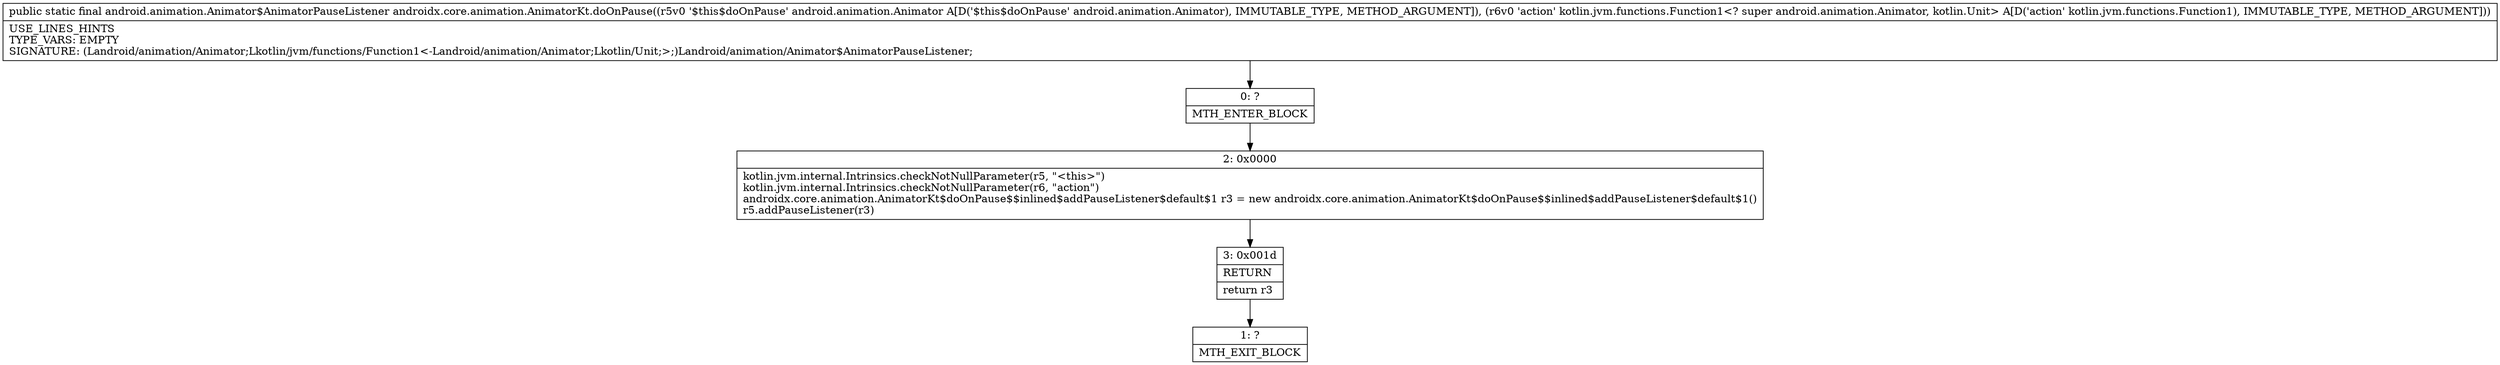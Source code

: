 digraph "CFG forandroidx.core.animation.AnimatorKt.doOnPause(Landroid\/animation\/Animator;Lkotlin\/jvm\/functions\/Function1;)Landroid\/animation\/Animator$AnimatorPauseListener;" {
Node_0 [shape=record,label="{0\:\ ?|MTH_ENTER_BLOCK\l}"];
Node_2 [shape=record,label="{2\:\ 0x0000|kotlin.jvm.internal.Intrinsics.checkNotNullParameter(r5, \"\<this\>\")\lkotlin.jvm.internal.Intrinsics.checkNotNullParameter(r6, \"action\")\landroidx.core.animation.AnimatorKt$doOnPause$$inlined$addPauseListener$default$1 r3 = new androidx.core.animation.AnimatorKt$doOnPause$$inlined$addPauseListener$default$1()\lr5.addPauseListener(r3)\l}"];
Node_3 [shape=record,label="{3\:\ 0x001d|RETURN\l|return r3\l}"];
Node_1 [shape=record,label="{1\:\ ?|MTH_EXIT_BLOCK\l}"];
MethodNode[shape=record,label="{public static final android.animation.Animator$AnimatorPauseListener androidx.core.animation.AnimatorKt.doOnPause((r5v0 '$this$doOnPause' android.animation.Animator A[D('$this$doOnPause' android.animation.Animator), IMMUTABLE_TYPE, METHOD_ARGUMENT]), (r6v0 'action' kotlin.jvm.functions.Function1\<? super android.animation.Animator, kotlin.Unit\> A[D('action' kotlin.jvm.functions.Function1), IMMUTABLE_TYPE, METHOD_ARGUMENT]))  | USE_LINES_HINTS\lTYPE_VARS: EMPTY\lSIGNATURE: (Landroid\/animation\/Animator;Lkotlin\/jvm\/functions\/Function1\<\-Landroid\/animation\/Animator;Lkotlin\/Unit;\>;)Landroid\/animation\/Animator$AnimatorPauseListener;\l}"];
MethodNode -> Node_0;Node_0 -> Node_2;
Node_2 -> Node_3;
Node_3 -> Node_1;
}

